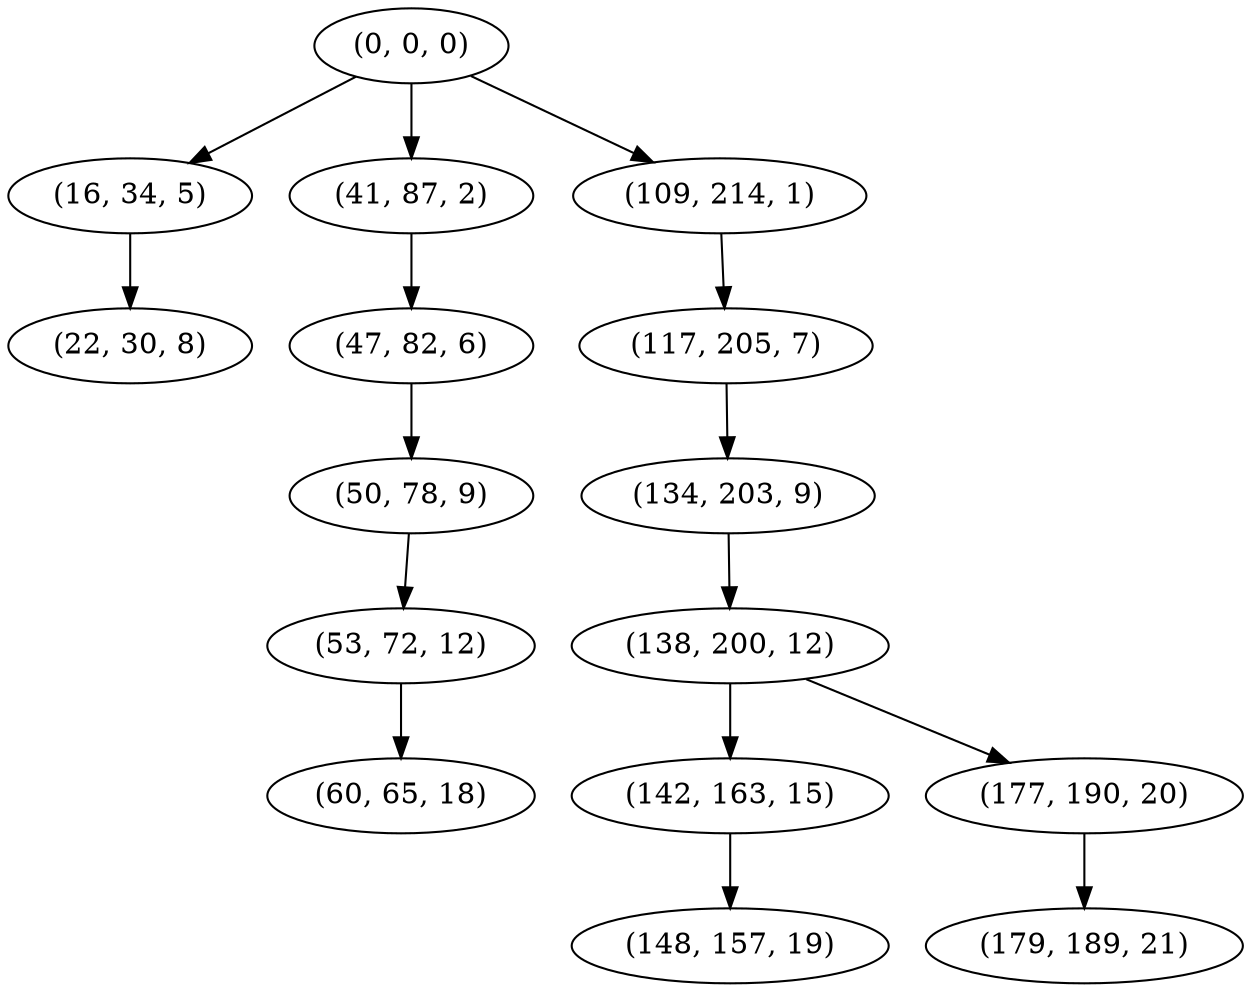 digraph tree {
    "(0, 0, 0)";
    "(16, 34, 5)";
    "(22, 30, 8)";
    "(41, 87, 2)";
    "(47, 82, 6)";
    "(50, 78, 9)";
    "(53, 72, 12)";
    "(60, 65, 18)";
    "(109, 214, 1)";
    "(117, 205, 7)";
    "(134, 203, 9)";
    "(138, 200, 12)";
    "(142, 163, 15)";
    "(148, 157, 19)";
    "(177, 190, 20)";
    "(179, 189, 21)";
    "(0, 0, 0)" -> "(16, 34, 5)";
    "(0, 0, 0)" -> "(41, 87, 2)";
    "(0, 0, 0)" -> "(109, 214, 1)";
    "(16, 34, 5)" -> "(22, 30, 8)";
    "(41, 87, 2)" -> "(47, 82, 6)";
    "(47, 82, 6)" -> "(50, 78, 9)";
    "(50, 78, 9)" -> "(53, 72, 12)";
    "(53, 72, 12)" -> "(60, 65, 18)";
    "(109, 214, 1)" -> "(117, 205, 7)";
    "(117, 205, 7)" -> "(134, 203, 9)";
    "(134, 203, 9)" -> "(138, 200, 12)";
    "(138, 200, 12)" -> "(142, 163, 15)";
    "(138, 200, 12)" -> "(177, 190, 20)";
    "(142, 163, 15)" -> "(148, 157, 19)";
    "(177, 190, 20)" -> "(179, 189, 21)";
}
